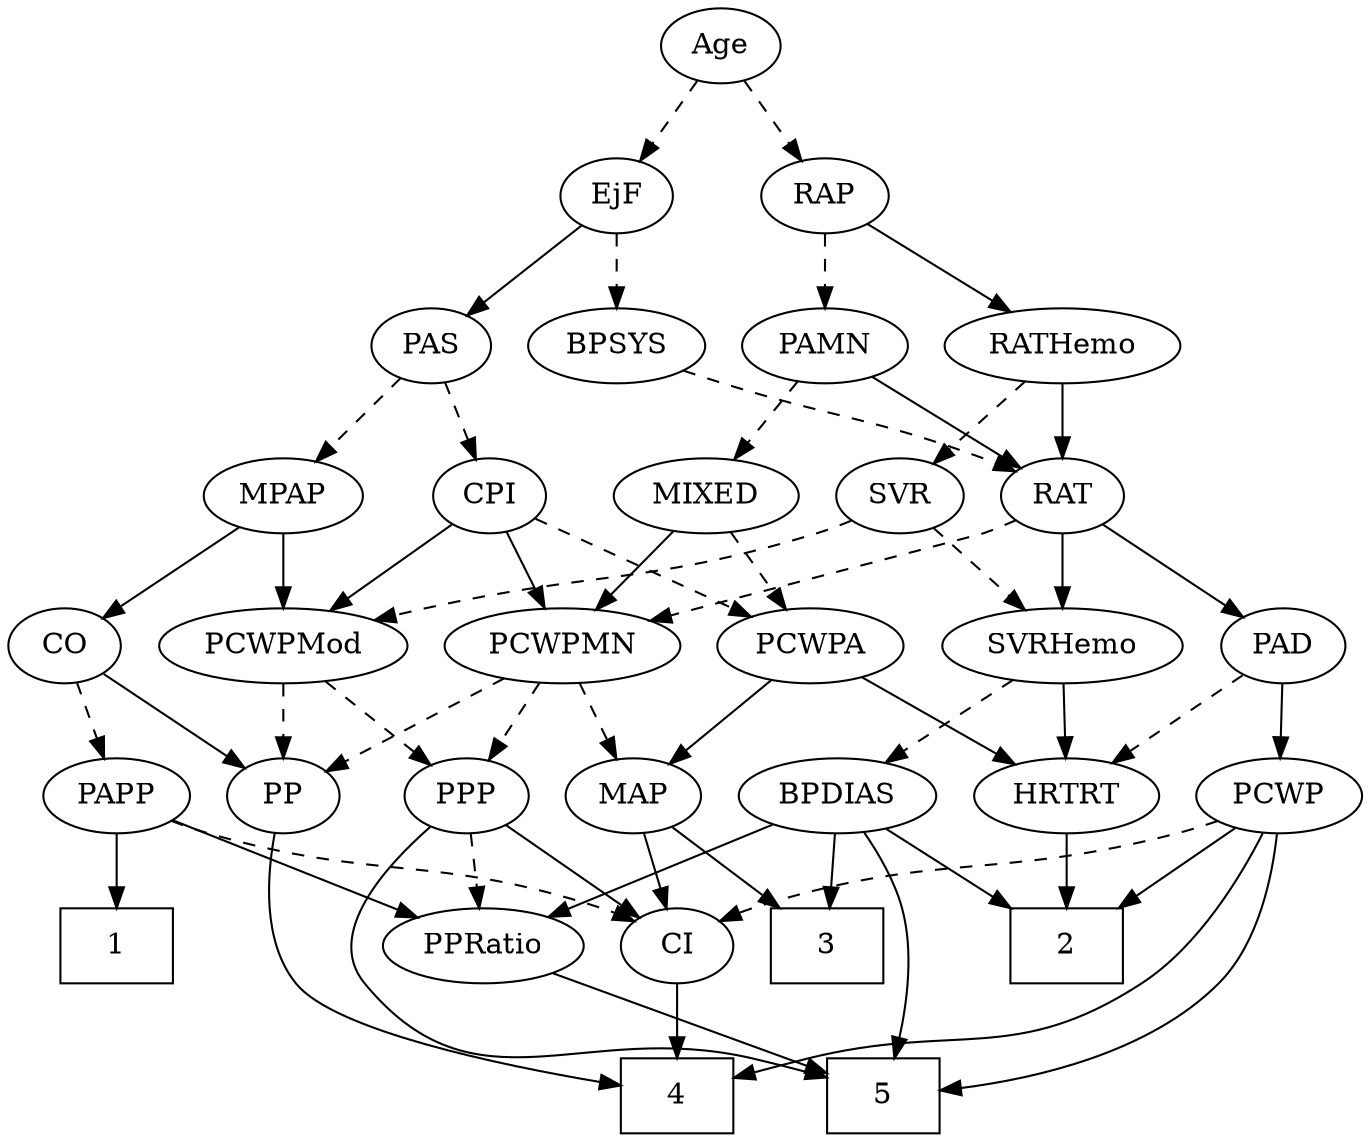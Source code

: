 strict digraph {
	graph [bb="0,0,596.1,540"];
	node [label="\N"];
	1	[height=0.5,
		pos="40,90",
		shape=box,
		width=0.75];
	2	[height=0.5,
		pos="468,90",
		shape=box,
		width=0.75];
	3	[height=0.5,
		pos="358,90",
		shape=box,
		width=0.75];
	4	[height=0.5,
		pos="286,18",
		shape=box,
		width=0.75];
	5	[height=0.5,
		pos="385,18",
		shape=box,
		width=0.75];
	Age	[height=0.5,
		pos="287,522",
		width=0.75];
	EjF	[height=0.5,
		pos="251,450",
		width=0.75];
	Age -> EjF	[pos="e,259.3,467.15 278.65,504.76 274.29,496.28 268.85,485.71 263.96,476.2",
		style=dashed];
	RAP	[height=0.5,
		pos="324,450",
		width=0.77632];
	Age -> RAP	[pos="e,315.46,467.15 295.58,504.76 300.06,496.28 305.65,485.71 310.68,476.2",
		style=dashed];
	BPSYS	[height=0.5,
		pos="468,378",
		width=1.0471];
	EjF -> BPSYS	[pos="e,439.3,389.82 272.05,438.29 276.89,436.04 282.07,433.81 287,432 344.89,410.75 362.17,414.5 421,396 423.89,395.09 426.86,394.12 \
429.84,393.11",
		style=dashed];
	PAS	[height=0.5,
		pos="178,378",
		width=0.75];
	EjF -> PAS	[pos="e,192.75,393.14 236.23,434.83 225.84,424.87 211.76,411.37 200.04,400.14",
		style=solid];
	PAMN	[height=0.5,
		pos="376,378",
		width=1.011];
	RAP -> PAMN	[pos="e,363.77,395.47 335.54,433.46 342.02,424.74 350.26,413.65 357.61,403.76",
		style=dashed];
	RATHemo	[height=0.5,
		pos="272,378",
		width=1.3721];
	RAP -> RATHemo	[pos="e,284.23,395.47 312.46,433.46 305.98,424.74 297.74,413.65 290.39,403.76",
		style=solid];
	MIXED	[height=0.5,
		pos="358,306",
		width=1.1193];
	PCWPA	[height=0.5,
		pos="354,234",
		width=1.1555];
	MIXED -> PCWPA	[pos="e,354.98,252.1 357.01,287.7 356.57,279.98 356.04,270.71 355.55,262.11",
		style=dashed];
	PCWPMN	[height=0.5,
		pos="244,234",
		width=1.3902];
	MIXED -> PCWPMN	[pos="e,268.33,249.94 335.2,291 318.56,280.79 295.75,266.78 277.11,255.33",
		style=solid];
	MPAP	[height=0.5,
		pos="119,306",
		width=0.97491];
	CO	[height=0.5,
		pos="27,234",
		width=0.75];
	MPAP -> CO	[pos="e,44.176,248.07 99.938,290.5 86.211,280.05 67.542,265.85 52.529,254.42",
		style=solid];
	PCWPMod	[height=0.5,
		pos="124,234",
		width=1.4443];
	MPAP -> PCWPMod	[pos="e,122.78,252.1 120.24,287.7 120.79,279.98 121.45,270.71 122.06,262.11",
		style=solid];
	RAT	[height=0.5,
		pos="454,306",
		width=0.75827];
	BPSYS -> RAT	[pos="e,457.46,324.28 464.61,360.05 463.07,352.35 461.21,343.03 459.47,334.36",
		style=dashed];
	PAD	[height=0.5,
		pos="561,234",
		width=0.79437];
	PCWP	[height=0.5,
		pos="561,162",
		width=0.97491];
	PAD -> PCWP	[pos="e,561,180.1 561,215.7 561,207.98 561,198.71 561,190.11",
		style=solid];
	HRTRT	[height=0.5,
		pos="468,162",
		width=1.1013];
	PAD -> HRTRT	[pos="e,487.81,177.91 543.07,219.5 529.71,209.45 511.21,195.52 495.92,184.01",
		style=dashed];
	PP	[height=0.5,
		pos="121,162",
		width=0.75];
	CO -> PP	[pos="e,103.72,175.87 44.681,219.83 58.95,209.21 79.223,194.11 95.289,182.15",
		style=solid];
	PAPP	[height=0.5,
		pos="42,162",
		width=0.88464];
	CO -> PAPP	[pos="e,38.298,180.28 30.631,216.05 32.301,208.26 34.324,198.82 36.197,190.08",
		style=dashed];
	PAS -> MPAP	[pos="e,132.6,323.13 165.2,361.81 157.6,352.8 147.81,341.18 139.19,330.95",
		style=dashed];
	CPI	[height=0.5,
		pos="199,306",
		width=0.75];
	PAS -> CPI	[pos="e,193.96,323.79 183.08,360.05 185.48,352.06 188.4,342.33 191.08,333.4",
		style=dashed];
	PAMN -> MIXED	[pos="e,362.44,324.28 371.64,360.05 369.64,352.26 367.21,342.82 364.96,334.08",
		style=dashed];
	PAMN -> RAT	[pos="e,438.43,320.97 392.92,361.81 404.02,351.85 418.68,338.7 430.86,327.77",
		style=solid];
	RATHemo -> RAT	[pos="e,431.08,315.82 304.96,364.32 338.01,351.61 388.58,332.16 421.48,319.51",
		style=solid];
	SVR	[height=0.5,
		pos="272,306",
		width=0.77632];
	RATHemo -> SVR	[pos="e,272,324.1 272,359.7 272,351.98 272,342.71 272,334.11",
		style=dashed];
	CPI -> PCWPMod	[pos="e,141.25,251.1 183.82,290.83 173.71,281.4 160.19,268.78 148.57,257.93",
		style=solid];
	CPI -> PCWPA	[pos="e,325.55,247.46 220.28,294.85 225.11,292.58 230.23,290.19 235,288 262.1,275.57 292.85,261.88 316.3,251.54",
		style=dashed];
	CPI -> PCWPMN	[pos="e,233.2,251.8 209.21,289.12 214.69,280.59 221.57,269.89 227.77,260.25",
		style=solid];
	RAT -> PAD	[pos="e,541.86,247.52 472.64,292.81 489.39,281.85 514.21,265.61 533.28,253.13",
		style=solid];
	RAT -> PCWPMN	[pos="e,280.37,246.45 430.62,296.37 423.1,293.64 414.71,290.65 407,288 367.72,274.51 322.82,259.98 290.11,249.55",
		style=dashed];
	SVRHemo	[height=0.5,
		pos="464,234",
		width=1.3902];
	RAT -> SVRHemo	[pos="e,461.53,252.28 456.42,288.05 457.52,280.35 458.85,271.03 460.09,262.36",
		style=solid];
	SVR -> PCWPMod	[pos="e,153.33,248.87 250.16,294.67 227.12,283.77 190.34,266.38 162.43,253.17",
		style=dashed];
	SVR -> SVRHemo	[pos="e,427.29,246.39 293.75,294.56 298.72,292.3 304.01,289.99 309,288 344.98,273.62 386.57,259.54 417.61,249.5",
		style=dashed];
	PCWPMod -> PP	[pos="e,121.73,180.1 123.26,215.7 122.93,207.98 122.53,198.71 122.16,190.11",
		style=dashed];
	PPP	[height=0.5,
		pos="201,162",
		width=0.75];
	PCWPMod -> PPP	[pos="e,185.58,177.02 141.86,216.76 152.62,206.99 166.42,194.43 177.99,183.91",
		style=dashed];
	MAP	[height=0.5,
		pos="277,162",
		width=0.84854];
	PCWPA -> MAP	[pos="e,292.99,177.54 336.91,217.46 326.26,207.78 312.39,195.17 300.68,184.53",
		style=solid];
	PCWPA -> HRTRT	[pos="e,445.35,176.91 377.07,218.83 394.26,208.28 417.91,193.75 436.79,182.16",
		style=solid];
	PCWPMN -> MAP	[pos="e,269.09,179.79 251.99,216.05 255.8,207.97 260.44,198.12 264.69,189.11",
		style=dashed];
	PCWPMN -> PP	[pos="e,140.79,174.26 218.51,218.5 198.41,207.05 170.38,191.1 149.52,179.23",
		style=dashed];
	PCWPMN -> PPP	[pos="e,210.72,178.83 233.59,216.05 228.32,207.47 221.82,196.89 216.01,187.44",
		style=dashed];
	BPDIAS	[height=0.5,
		pos="368,162",
		width=1.1735];
	SVRHemo -> BPDIAS	[pos="e,388.59,178.01 442.69,217.46 429.21,207.63 411.61,194.8 396.88,184.06",
		style=dashed];
	SVRHemo -> HRTRT	[pos="e,467.02,180.1 464.99,215.7 465.43,207.98 465.96,198.71 466.45,190.11",
		style=solid];
	BPDIAS -> 2	[pos="e,443.66,108.04 389.21,146.15 402.53,136.83 419.99,124.61 435.09,114.04",
		style=solid];
	BPDIAS -> 3	[pos="e,360.44,108.1 365.53,143.7 364.43,135.98 363.1,126.71 361.87,118.11",
		style=solid];
	BPDIAS -> 5	[pos="e,390.05,36.274 378.51,144.55 384.33,134.44 390.99,120.98 394,108 398.73,87.609 395.99,64.018 392.32,46.249",
		style=solid];
	PPRatio	[height=0.5,
		pos="201,90",
		width=1.1013];
	BPDIAS -> PPRatio	[pos="e,229.2,102.82 338.91,148.81 311.08,137.14 268.98,119.49 238.61,106.77",
		style=solid];
	MAP -> 3	[pos="e,338.09,108.2 293.78,146.5 304.35,137.36 318.24,125.36 330.4,114.85",
		style=solid];
	CI	[height=0.5,
		pos="286,90",
		width=0.75];
	MAP -> CI	[pos="e,283.8,108.1 279.22,143.7 280.22,135.98 281.41,126.71 282.51,118.11",
		style=solid];
	PP -> 4	[pos="e,258.81,18.566 115.02,144.11 109.32,124.73 103.67,92.954 119,72 148.6,31.552 209.28,21.216 248.77,18.985",
		style=solid];
	PPP -> 5	[pos="e,357.79,26.691 184.27,147.73 163.29,129.52 132.34,96.255 152,72 200.63,11.999 246.91,54.067 322,36 330.47,33.962 339.54,31.614 \
348.08,29.327",
		style=solid];
	PPP -> PPRatio	[pos="e,201,108.1 201,143.7 201,135.98 201,126.71 201,118.11",
		style=dashed];
	PPP -> CI	[pos="e,269.66,104.46 217.39,147.5 229.97,137.14 247.54,122.67 261.75,110.97",
		style=solid];
	PPRatio -> 5	[pos="e,357.91,29.306 230.56,77.753 262.55,65.583 313.62,46.157 348.19,33.005",
		style=solid];
	PCWP -> 2	[pos="e,490.86,108.2 541.73,146.5 529.37,137.19 513.04,124.9 498.89,114.25",
		style=solid];
	PCWP -> 4	[pos="e,313.23,26.574 554.8,144.06 546.45,123.73 529.63,90.095 504,72 446.22,31.214 417.6,53.215 349,36 340.55,33.879 331.49,31.498 322.95,\
29.205",
		style=solid];
	PCWP -> 5	[pos="e,412.19,20.938 560.93,143.66 559.93,123.86 555.31,91.684 537,72 507.15,39.921 456.86,27.256 422.35,22.257",
		style=solid];
	PCWP -> CI	[pos="e,306.57,101.83 534.75,149.94 528.97,147.77 522.83,145.65 517,144 432.2,120.01 405.88,135.04 322,108 320.08,107.38 318.12,106.68 \
316.17,105.92",
		style=dashed];
	CI -> 4	[pos="e,286,36.104 286,71.697 286,63.983 286,54.712 286,46.112",
		style=solid];
	PAPP -> 1	[pos="e,40.489,108.1 41.506,143.7 41.285,135.98 41.02,126.71 40.775,118.11",
		style=solid];
	PAPP -> PPRatio	[pos="e,173.54,103.09 66.495,150.22 92.592,138.73 134.2,120.41 164.23,107.19",
		style=solid];
	PAPP -> CI	[pos="e,265.39,101.71 66.769,150.42 72.679,148.12 79.01,145.82 85,144 156.8,122.13 178.94,132.18 250,108 251.91,107.35 253.86,106.62 255.81,\
105.85",
		style=dashed];
	HRTRT -> 2	[pos="e,468,108.1 468,143.7 468,135.98 468,126.71 468,118.11",
		style=solid];
}
